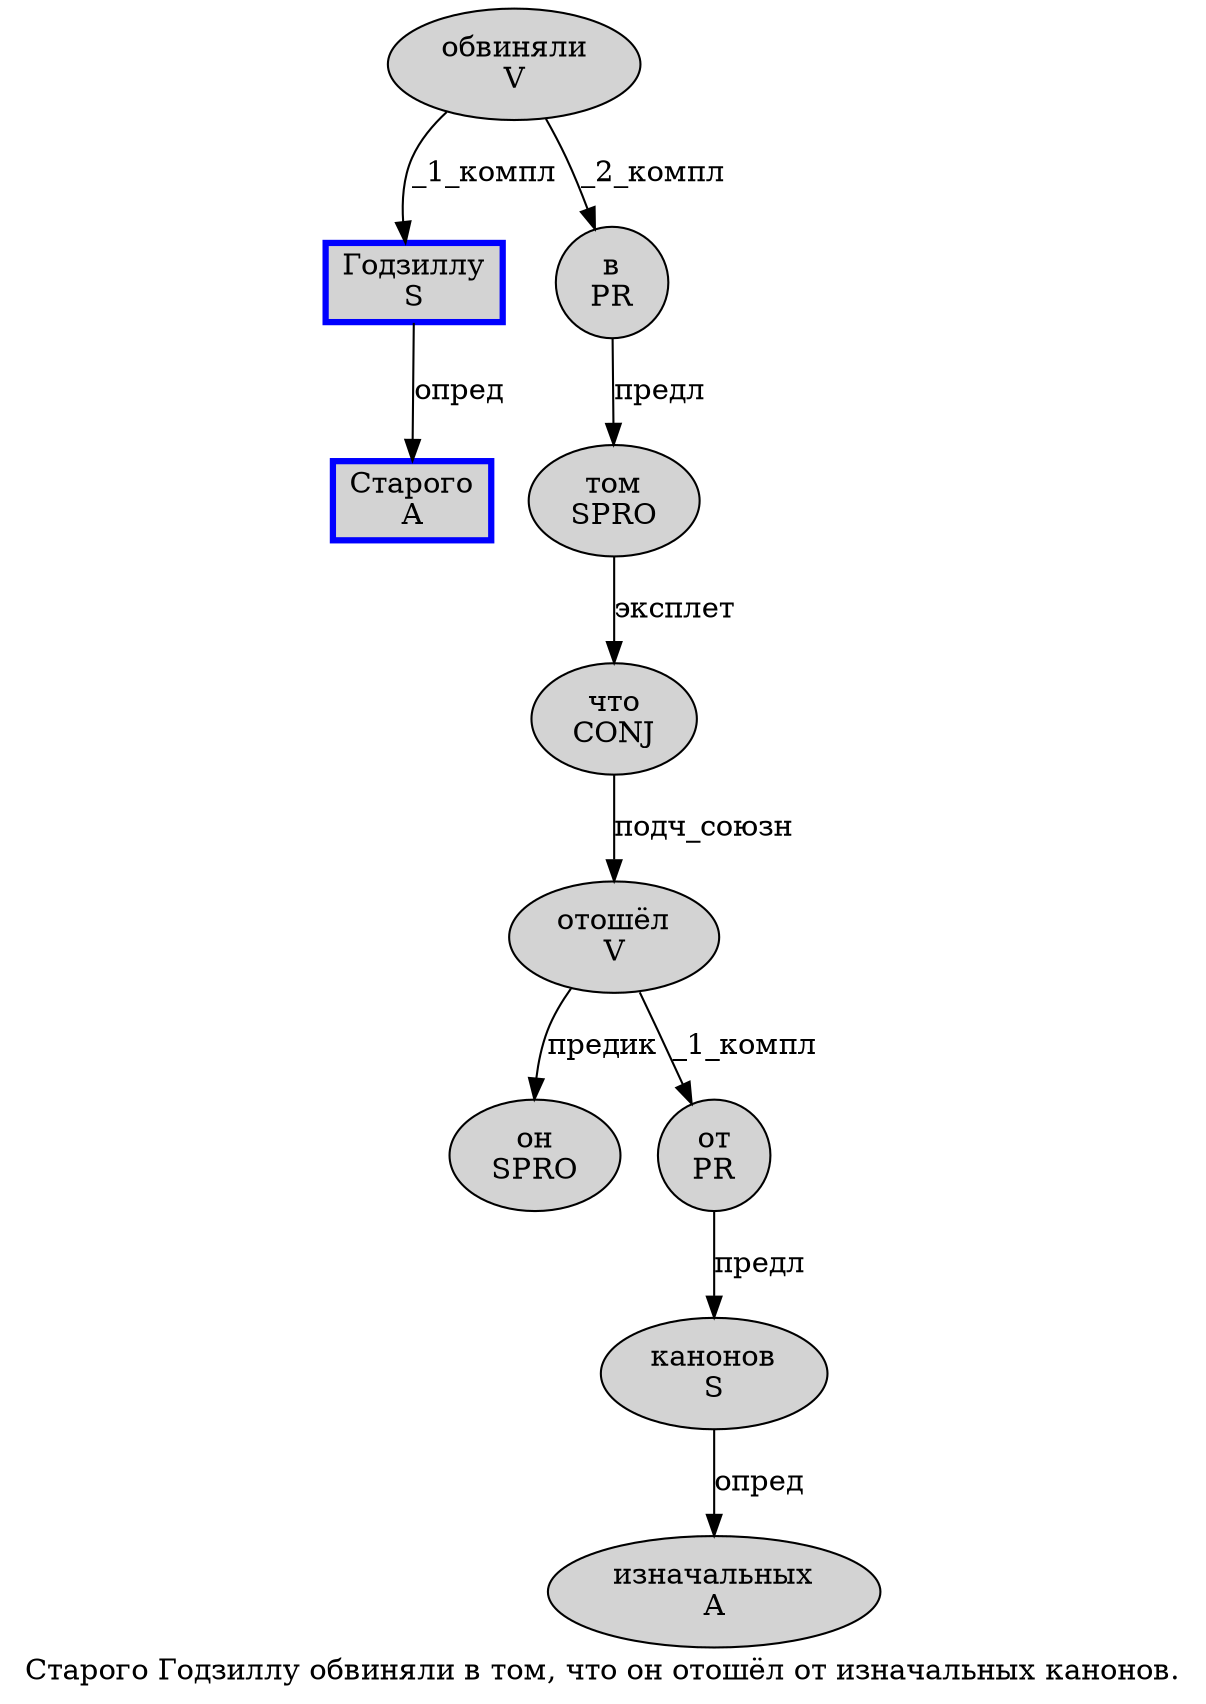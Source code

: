 digraph SENTENCE_4761 {
	graph [label="Старого Годзиллу обвиняли в том, что он отошёл от изначальных канонов."]
	node [style=filled]
		0 [label="Старого
A" color=blue fillcolor=lightgray penwidth=3 shape=box]
		1 [label="Годзиллу
S" color=blue fillcolor=lightgray penwidth=3 shape=box]
		2 [label="обвиняли
V" color="" fillcolor=lightgray penwidth=1 shape=ellipse]
		3 [label="в
PR" color="" fillcolor=lightgray penwidth=1 shape=ellipse]
		4 [label="том
SPRO" color="" fillcolor=lightgray penwidth=1 shape=ellipse]
		6 [label="что
CONJ" color="" fillcolor=lightgray penwidth=1 shape=ellipse]
		7 [label="он
SPRO" color="" fillcolor=lightgray penwidth=1 shape=ellipse]
		8 [label="отошёл
V" color="" fillcolor=lightgray penwidth=1 shape=ellipse]
		9 [label="от
PR" color="" fillcolor=lightgray penwidth=1 shape=ellipse]
		10 [label="изначальных
A" color="" fillcolor=lightgray penwidth=1 shape=ellipse]
		11 [label="канонов
S" color="" fillcolor=lightgray penwidth=1 shape=ellipse]
			6 -> 8 [label="подч_союзн"]
			2 -> 1 [label="_1_компл"]
			2 -> 3 [label="_2_компл"]
			3 -> 4 [label="предл"]
			1 -> 0 [label="опред"]
			11 -> 10 [label="опред"]
			9 -> 11 [label="предл"]
			4 -> 6 [label="эксплет"]
			8 -> 7 [label="предик"]
			8 -> 9 [label="_1_компл"]
}